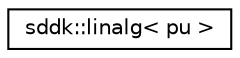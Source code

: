 digraph "Graphical Class Hierarchy"
{
 // INTERACTIVE_SVG=YES
  edge [fontname="Helvetica",fontsize="10",labelfontname="Helvetica",labelfontsize="10"];
  node [fontname="Helvetica",fontsize="10",shape=record];
  rankdir="LR";
  Node1 [label="sddk::linalg\< pu \>",height=0.2,width=0.4,color="black", fillcolor="white", style="filled",URL="$classsddk_1_1linalg.html",tooltip="Linear algebra interface class. "];
}
